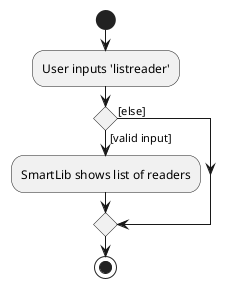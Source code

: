 @startuml
start
:User inputs 'listreader';

'Since the beta syntax does not support placing the condition outside the
'diamond we place it as the true branch instead.

if () then ([valid input])
    :SmartLib shows list of readers;
else ([else])
endif
stop
@enduml
